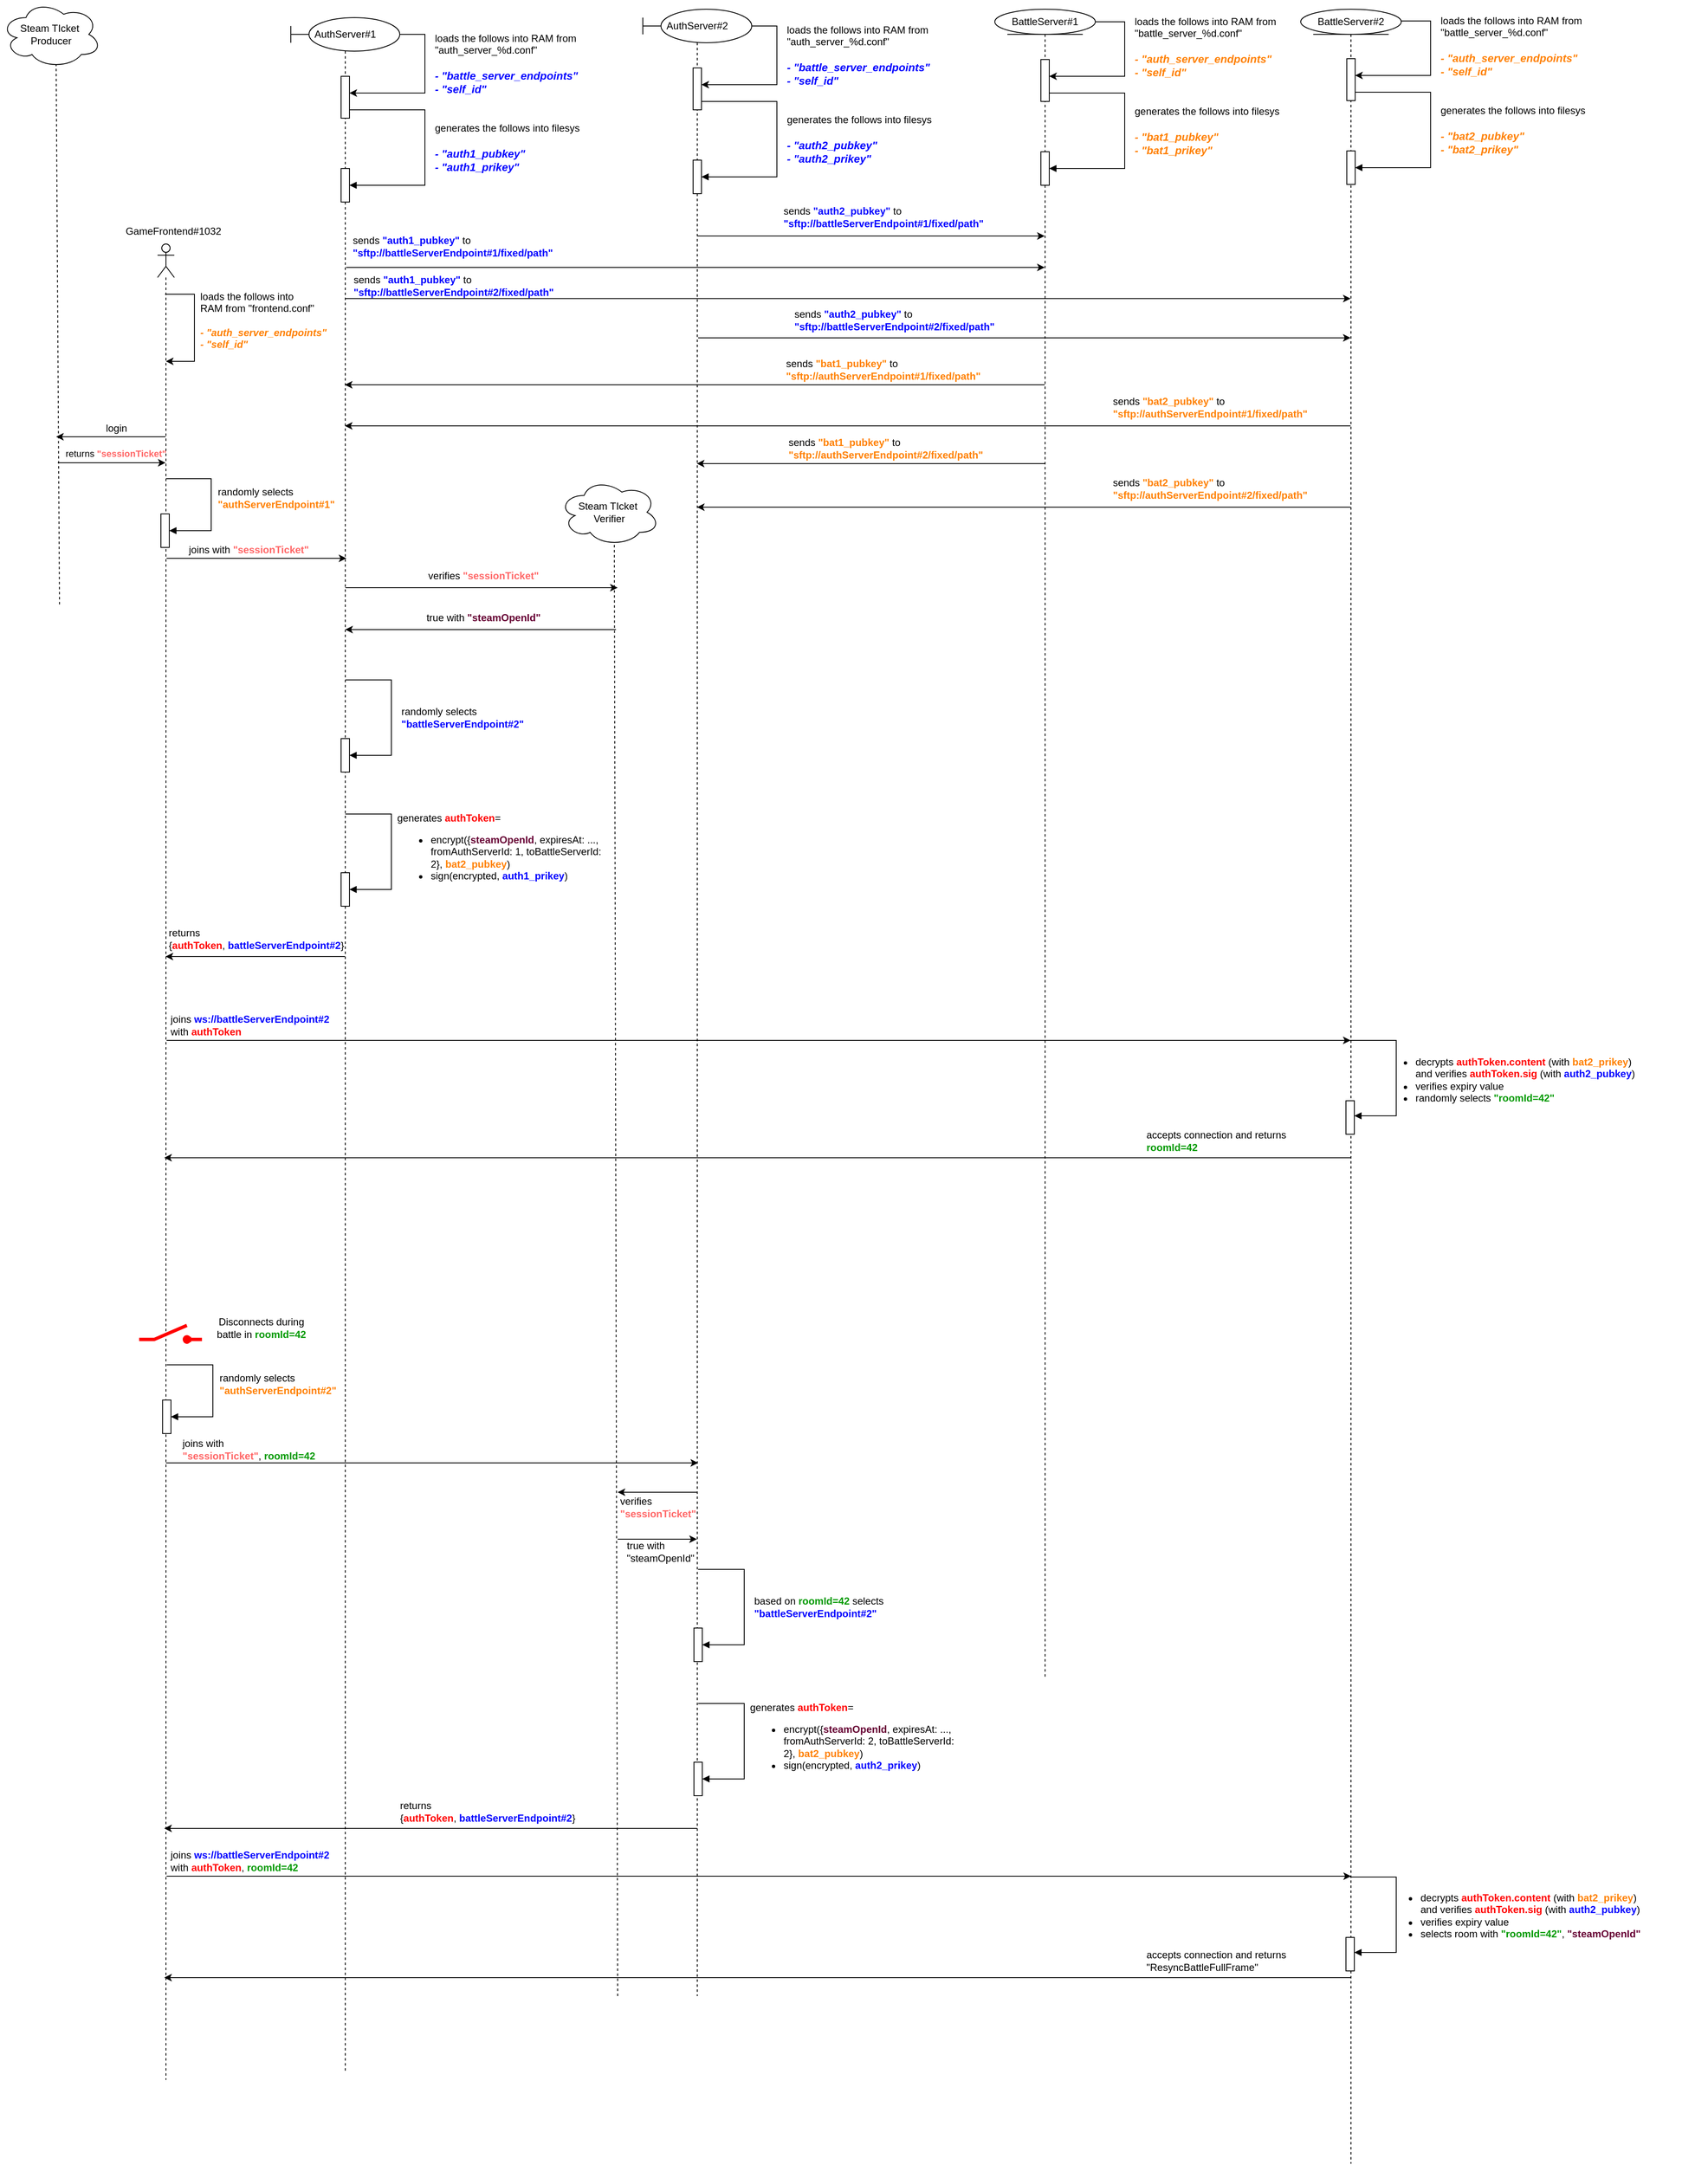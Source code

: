 <mxfile version="21.6.1" type="device">
  <diagram name="Page-1" id="5iIqgAUmKxpYmu3vzR3b">
    <mxGraphModel dx="2853" dy="1171" grid="1" gridSize="10" guides="1" tooltips="1" connect="1" arrows="1" fold="1" page="1" pageScale="1" pageWidth="827" pageHeight="1169" math="0" shadow="0">
      <root>
        <mxCell id="0" />
        <mxCell id="1" parent="0" />
        <mxCell id="poTXgNf3XXM8OrF3A4n6-10" value="" style="html=1;align=left;spacingLeft=2;endArrow=block;rounded=0;edgeStyle=orthogonalEdgeStyle;curved=0;rounded=0;" parent="1" source="poTXgNf3XXM8OrF3A4n6-13" target="poTXgNf3XXM8OrF3A4n6-9" edge="1">
          <mxGeometry relative="1" as="geometry">
            <mxPoint x="240" y="160" as="sourcePoint" />
            <Array as="points">
              <mxPoint x="300" y="160" />
              <mxPoint x="300" y="250" />
            </Array>
          </mxGeometry>
        </mxCell>
        <mxCell id="poTXgNf3XXM8OrF3A4n6-11" value="loads the follows into RAM&amp;nbsp;from &quot;auth_server_%d.conf&quot;&lt;br style=&quot;border-color: var(--border-color); font-size: 13px; background-color: rgb(255, 255, 255);&quot;&gt;&lt;span style=&quot;font-size: 13px; background-color: rgb(255, 255, 255);&quot;&gt;&lt;br&gt;&lt;font color=&quot;#0000ff&quot;&gt;&lt;b&gt;&lt;i&gt;- &quot;battle_server_endpoints&quot;&lt;/i&gt;&lt;/b&gt;&lt;/font&gt;&lt;/span&gt;&lt;font color=&quot;#0000ff&quot;&gt;&lt;b&gt;&lt;i&gt;&lt;br style=&quot;border-color: var(--border-color); font-size: 13px; background-color: rgb(255, 255, 255);&quot;&gt;&lt;span style=&quot;font-size: 13px; background-color: rgb(255, 255, 255);&quot;&gt;- &quot;self_id&quot;&lt;/span&gt;&lt;/i&gt;&lt;/b&gt;&lt;/font&gt;" style="text;html=1;strokeColor=none;fillColor=none;align=left;verticalAlign=middle;whiteSpace=wrap;rounded=0;" parent="1" vertex="1">
          <mxGeometry x="310" y="90" width="250" height="30" as="geometry" />
        </mxCell>
        <mxCell id="poTXgNf3XXM8OrF3A4n6-12" value="generates the follows into filesys&lt;br style=&quot;border-color: var(--border-color); font-size: 13px; background-color: rgb(255, 255, 255);&quot;&gt;&lt;span style=&quot;font-size: 13px; background-color: rgb(255, 255, 255);&quot;&gt;&lt;br&gt;&lt;font color=&quot;#0000ff&quot;&gt;&lt;b&gt;&lt;i&gt;- &quot;auth1_pubkey&quot;&lt;/i&gt;&lt;/b&gt;&lt;/font&gt;&lt;/span&gt;&lt;font color=&quot;#0000ff&quot;&gt;&lt;b&gt;&lt;i&gt;&lt;br style=&quot;border-color: var(--border-color); font-size: 13px; background-color: rgb(255, 255, 255);&quot;&gt;&lt;span style=&quot;font-size: 13px; background-color: rgb(255, 255, 255);&quot;&gt;- &quot;auth1_prikey&quot;&lt;/span&gt;&lt;/i&gt;&lt;/b&gt;&lt;/font&gt;" style="text;html=1;strokeColor=none;fillColor=none;align=left;verticalAlign=middle;whiteSpace=wrap;rounded=0;" parent="1" vertex="1">
          <mxGeometry x="310" y="190" width="250" height="30" as="geometry" />
        </mxCell>
        <mxCell id="poTXgNf3XXM8OrF3A4n6-14" value="BattleServer#1" style="shape=umlLifeline;perimeter=lifelinePerimeter;whiteSpace=wrap;html=1;container=1;dropTarget=0;collapsible=0;recursiveResize=0;outlineConnect=0;portConstraint=eastwest;newEdgeStyle={&quot;edgeStyle&quot;:&quot;elbowEdgeStyle&quot;,&quot;elbow&quot;:&quot;vertical&quot;,&quot;curved&quot;:0,&quot;rounded&quot;:0};participant=umlEntity;size=30;" parent="1" vertex="1">
          <mxGeometry x="980" y="40" width="120" height="1990" as="geometry" />
        </mxCell>
        <mxCell id="poTXgNf3XXM8OrF3A4n6-15" value="BattleServer#2" style="shape=umlLifeline;perimeter=lifelinePerimeter;whiteSpace=wrap;html=1;container=1;dropTarget=0;collapsible=0;recursiveResize=0;outlineConnect=0;portConstraint=eastwest;newEdgeStyle={&quot;edgeStyle&quot;:&quot;elbowEdgeStyle&quot;,&quot;elbow&quot;:&quot;vertical&quot;,&quot;curved&quot;:0,&quot;rounded&quot;:0};participant=umlEntity;size=30;" parent="1" vertex="1">
          <mxGeometry x="1345" y="40" width="120" height="2570" as="geometry" />
        </mxCell>
        <mxCell id="poTXgNf3XXM8OrF3A4n6-20" value="" style="endArrow=classic;html=1;rounded=0;" parent="1" edge="1">
          <mxGeometry width="50" height="50" relative="1" as="geometry">
            <mxPoint x="624.5" y="310.5" as="sourcePoint" />
            <mxPoint x="1039.5" y="310.5" as="targetPoint" />
          </mxGeometry>
        </mxCell>
        <mxCell id="poTXgNf3XXM8OrF3A4n6-22" value="&lt;div style=&quot;text-align: left;&quot;&gt;&lt;span style=&quot;background-color: initial;&quot;&gt;sends &lt;/span&gt;&lt;b style=&quot;background-color: initial;&quot;&gt;&lt;font color=&quot;#0000ff&quot;&gt;&quot;auth1_pubkey&quot;&lt;/font&gt;&lt;/b&gt;&lt;span style=&quot;background-color: initial;&quot;&gt; to &lt;/span&gt;&lt;font style=&quot;background-color: initial;&quot; color=&quot;#0000ff&quot;&gt;&lt;b&gt;&quot;sftp://battleServerEndpoint#1/fixed/path&quot;&lt;/b&gt;&lt;/font&gt;&lt;/div&gt;" style="text;html=1;strokeColor=none;fillColor=none;align=center;verticalAlign=middle;whiteSpace=wrap;rounded=0;" parent="1" vertex="1">
          <mxGeometry x="213" y="308" width="266" height="30" as="geometry" />
        </mxCell>
        <mxCell id="poTXgNf3XXM8OrF3A4n6-23" value="" style="endArrow=classic;html=1;rounded=0;" parent="1" edge="1">
          <mxGeometry width="50" height="50" relative="1" as="geometry">
            <mxPoint x="204.997" y="385.17" as="sourcePoint" />
            <mxPoint x="1404.5" y="385.17" as="targetPoint" />
          </mxGeometry>
        </mxCell>
        <mxCell id="poTXgNf3XXM8OrF3A4n6-24" value="&lt;div style=&quot;text-align: left;&quot;&gt;&lt;span style=&quot;background-color: initial;&quot;&gt;sends &lt;/span&gt;&lt;b style=&quot;background-color: initial;&quot;&gt;&lt;font color=&quot;#0000ff&quot;&gt;&quot;auth1_pubkey&quot;&lt;/font&gt;&lt;/b&gt;&lt;span style=&quot;background-color: initial;&quot;&gt; to &lt;/span&gt;&lt;font style=&quot;background-color: initial;&quot; color=&quot;#0000ff&quot;&gt;&lt;b&gt;&quot;sftp://battleServerEndpoint#2/fixed/path&quot;&lt;/b&gt;&lt;/font&gt;&lt;/div&gt;" style="text;html=1;strokeColor=none;fillColor=none;align=center;verticalAlign=middle;whiteSpace=wrap;rounded=0;" parent="1" vertex="1">
          <mxGeometry x="214" y="355.17" width="266" height="30" as="geometry" />
        </mxCell>
        <mxCell id="poTXgNf3XXM8OrF3A4n6-25" value="" style="endArrow=classic;html=1;rounded=0;" parent="1" target="poTXgNf3XXM8OrF3A4n6-4" edge="1">
          <mxGeometry width="50" height="50" relative="1" as="geometry">
            <mxPoint x="268" y="70" as="sourcePoint" />
            <mxPoint x="700" y="370" as="targetPoint" />
            <Array as="points">
              <mxPoint x="300" y="70" />
              <mxPoint x="300" y="140" />
            </Array>
          </mxGeometry>
        </mxCell>
        <mxCell id="poTXgNf3XXM8OrF3A4n6-26" value="" style="html=1;align=left;spacingLeft=2;endArrow=block;rounded=0;edgeStyle=orthogonalEdgeStyle;curved=0;rounded=0;" parent="1" source="poTXgNf3XXM8OrF3A4n6-29" target="poTXgNf3XXM8OrF3A4n6-31" edge="1">
          <mxGeometry relative="1" as="geometry">
            <mxPoint x="660" y="150" as="sourcePoint" />
            <Array as="points">
              <mxPoint x="720" y="150" />
              <mxPoint x="720" y="240" />
            </Array>
          </mxGeometry>
        </mxCell>
        <mxCell id="poTXgNf3XXM8OrF3A4n6-27" value="loads the follows into RAM&amp;nbsp;from &quot;auth_server_%d.conf&quot;&lt;br style=&quot;border-color: var(--border-color); font-size: 13px; background-color: rgb(255, 255, 255);&quot;&gt;&lt;span style=&quot;font-size: 13px; background-color: rgb(255, 255, 255);&quot;&gt;&lt;br&gt;&lt;font color=&quot;#0000ff&quot;&gt;&lt;b&gt;&lt;i&gt;- &quot;battle_server_endpoints&quot;&lt;/i&gt;&lt;/b&gt;&lt;/font&gt;&lt;/span&gt;&lt;font color=&quot;#0000ff&quot;&gt;&lt;b&gt;&lt;i&gt;&lt;br style=&quot;border-color: var(--border-color); font-size: 13px; background-color: rgb(255, 255, 255);&quot;&gt;&lt;span style=&quot;font-size: 13px; background-color: rgb(255, 255, 255);&quot;&gt;- &quot;self_id&quot;&lt;/span&gt;&lt;/i&gt;&lt;/b&gt;&lt;/font&gt;" style="text;html=1;strokeColor=none;fillColor=none;align=left;verticalAlign=middle;whiteSpace=wrap;rounded=0;" parent="1" vertex="1">
          <mxGeometry x="730" y="80" width="250" height="30" as="geometry" />
        </mxCell>
        <mxCell id="poTXgNf3XXM8OrF3A4n6-28" value="generates the follows into filesys&lt;br style=&quot;border-color: var(--border-color); font-size: 13px; background-color: rgb(255, 255, 255);&quot;&gt;&lt;span style=&quot;font-size: 13px; background-color: rgb(255, 255, 255);&quot;&gt;&lt;br&gt;&lt;font color=&quot;#0000ff&quot;&gt;&lt;b&gt;&lt;i&gt;- &quot;auth2_pubkey&quot;&lt;/i&gt;&lt;/b&gt;&lt;/font&gt;&lt;/span&gt;&lt;font color=&quot;#0000ff&quot;&gt;&lt;b&gt;&lt;i&gt;&lt;br style=&quot;border-color: var(--border-color); font-size: 13px; background-color: rgb(255, 255, 255);&quot;&gt;&lt;span style=&quot;font-size: 13px; background-color: rgb(255, 255, 255);&quot;&gt;- &quot;auth2_prikey&quot;&lt;/span&gt;&lt;/i&gt;&lt;/b&gt;&lt;/font&gt;" style="text;html=1;strokeColor=none;fillColor=none;align=left;verticalAlign=middle;whiteSpace=wrap;rounded=0;" parent="1" vertex="1">
          <mxGeometry x="730" y="180" width="250" height="30" as="geometry" />
        </mxCell>
        <mxCell id="poTXgNf3XXM8OrF3A4n6-29" value="AuthServer#2" style="shape=umlLifeline;perimeter=lifelinePerimeter;whiteSpace=wrap;html=1;container=1;dropTarget=0;collapsible=0;recursiveResize=0;outlineConnect=0;portConstraint=eastwest;newEdgeStyle={&quot;edgeStyle&quot;:&quot;elbowEdgeStyle&quot;,&quot;elbow&quot;:&quot;vertical&quot;,&quot;curved&quot;:0,&quot;rounded&quot;:0};participant=umlBoundary;size=40;align=center;" parent="1" vertex="1">
          <mxGeometry x="560" y="40" width="130" height="2370" as="geometry" />
        </mxCell>
        <mxCell id="poTXgNf3XXM8OrF3A4n6-30" value="" style="html=1;points=[];perimeter=orthogonalPerimeter;outlineConnect=0;targetShapes=umlLifeline;portConstraint=eastwest;newEdgeStyle={&quot;edgeStyle&quot;:&quot;elbowEdgeStyle&quot;,&quot;elbow&quot;:&quot;vertical&quot;,&quot;curved&quot;:0,&quot;rounded&quot;:0};" parent="1" vertex="1">
          <mxGeometry x="620" y="110" width="10" height="50" as="geometry" />
        </mxCell>
        <mxCell id="poTXgNf3XXM8OrF3A4n6-31" value="" style="html=1;points=[];perimeter=orthogonalPerimeter;outlineConnect=0;targetShapes=umlLifeline;portConstraint=eastwest;newEdgeStyle={&quot;edgeStyle&quot;:&quot;elbowEdgeStyle&quot;,&quot;elbow&quot;:&quot;vertical&quot;,&quot;curved&quot;:0,&quot;rounded&quot;:0};" parent="1" vertex="1">
          <mxGeometry x="620" y="220" width="10" height="40" as="geometry" />
        </mxCell>
        <mxCell id="poTXgNf3XXM8OrF3A4n6-32" value="&lt;div style=&quot;text-align: left;&quot;&gt;&lt;span style=&quot;background-color: initial;&quot;&gt;sends &lt;/span&gt;&lt;b style=&quot;background-color: initial;&quot;&gt;&lt;font color=&quot;#0000ff&quot;&gt;&quot;auth2_pubkey&quot;&lt;/font&gt;&lt;/b&gt;&lt;span style=&quot;background-color: initial;&quot;&gt; to &lt;/span&gt;&lt;font style=&quot;background-color: initial;&quot; color=&quot;#0000ff&quot;&gt;&lt;b&gt;&quot;sftp://battleServerEndpoint#1/fixed/path&quot;&lt;/b&gt;&lt;/font&gt;&lt;/div&gt;" style="text;html=1;strokeColor=none;fillColor=none;align=center;verticalAlign=middle;whiteSpace=wrap;rounded=0;" parent="1" vertex="1">
          <mxGeometry x="727" y="273" width="266" height="30" as="geometry" />
        </mxCell>
        <mxCell id="poTXgNf3XXM8OrF3A4n6-33" value="&lt;div style=&quot;text-align: left;&quot;&gt;&lt;span style=&quot;background-color: initial;&quot;&gt;sends &lt;/span&gt;&lt;b style=&quot;background-color: initial;&quot;&gt;&lt;font color=&quot;#0000ff&quot;&gt;&quot;auth2_pubkey&quot;&lt;/font&gt;&lt;/b&gt;&lt;span style=&quot;background-color: initial;&quot;&gt; to &lt;/span&gt;&lt;font style=&quot;background-color: initial;&quot; color=&quot;#0000ff&quot;&gt;&lt;b&gt;&quot;sftp://battleServerEndpoint#2/fixed/path&quot;&lt;/b&gt;&lt;/font&gt;&lt;/div&gt;" style="text;html=1;strokeColor=none;fillColor=none;align=center;verticalAlign=middle;whiteSpace=wrap;rounded=0;" parent="1" vertex="1">
          <mxGeometry x="740" y="396" width="266" height="30" as="geometry" />
        </mxCell>
        <mxCell id="poTXgNf3XXM8OrF3A4n6-35" value="" style="endArrow=classic;html=1;rounded=0;" parent="1" edge="1">
          <mxGeometry width="50" height="50" relative="1" as="geometry">
            <mxPoint x="626" y="432" as="sourcePoint" />
            <mxPoint x="1404.5" y="432" as="targetPoint" />
          </mxGeometry>
        </mxCell>
        <mxCell id="poTXgNf3XXM8OrF3A4n6-36" value="" style="endArrow=classic;html=1;rounded=0;" parent="1" edge="1">
          <mxGeometry width="50" height="50" relative="1" as="geometry">
            <mxPoint x="205.997" y="348.0" as="sourcePoint" />
            <mxPoint x="1039.5" y="348" as="targetPoint" />
          </mxGeometry>
        </mxCell>
        <mxCell id="poTXgNf3XXM8OrF3A4n6-38" value="" style="endArrow=classic;html=1;rounded=0;exitX=1;exitY=0.041;exitDx=0;exitDy=0;exitPerimeter=0;" parent="1" edge="1">
          <mxGeometry width="50" height="50" relative="1" as="geometry">
            <mxPoint x="690" y="60" as="sourcePoint" />
            <mxPoint x="630" y="130" as="targetPoint" />
            <Array as="points">
              <mxPoint x="720" y="60" />
              <mxPoint x="720" y="130" />
            </Array>
          </mxGeometry>
        </mxCell>
        <mxCell id="poTXgNf3XXM8OrF3A4n6-39" value="Steam TIcket&amp;nbsp;&lt;br&gt;Producer" style="ellipse;shape=cloud;whiteSpace=wrap;html=1;" parent="1" vertex="1">
          <mxGeometry x="-206" y="30" width="120" height="80" as="geometry" />
        </mxCell>
        <mxCell id="poTXgNf3XXM8OrF3A4n6-41" value="" style="endArrow=none;html=1;strokeWidth=1;rounded=0;entryX=0.55;entryY=0.95;entryDx=0;entryDy=0;entryPerimeter=0;dashed=1;" parent="1" target="poTXgNf3XXM8OrF3A4n6-39" edge="1">
          <mxGeometry width="50" height="50" relative="1" as="geometry">
            <mxPoint x="-136" y="750" as="sourcePoint" />
            <mxPoint x="504" y="340" as="targetPoint" />
          </mxGeometry>
        </mxCell>
        <mxCell id="poTXgNf3XXM8OrF3A4n6-43" value="" style="shape=umlLifeline;perimeter=lifelinePerimeter;whiteSpace=wrap;html=1;container=1;dropTarget=0;collapsible=0;recursiveResize=0;outlineConnect=0;portConstraint=eastwest;newEdgeStyle={&quot;edgeStyle&quot;:&quot;elbowEdgeStyle&quot;,&quot;elbow&quot;:&quot;vertical&quot;,&quot;curved&quot;:0,&quot;rounded&quot;:0};participant=umlActor;" parent="1" vertex="1">
          <mxGeometry x="-19" y="320" width="20" height="2190" as="geometry" />
        </mxCell>
        <mxCell id="poTXgNf3XXM8OrF3A4n6-44" value="" style="endArrow=classic;html=1;rounded=0;" parent="1" source="poTXgNf3XXM8OrF3A4n6-43" edge="1">
          <mxGeometry width="50" height="50" relative="1" as="geometry">
            <mxPoint x="530" y="610" as="sourcePoint" />
            <mxPoint x="-140" y="550" as="targetPoint" />
          </mxGeometry>
        </mxCell>
        <mxCell id="poTXgNf3XXM8OrF3A4n6-45" value="&lt;div style=&quot;text-align: left;&quot;&gt;login&lt;/div&gt;" style="text;html=1;strokeColor=none;fillColor=none;align=center;verticalAlign=middle;whiteSpace=wrap;rounded=0;" parent="1" vertex="1">
          <mxGeometry x="-106" y="530" width="76" height="20" as="geometry" />
        </mxCell>
        <mxCell id="poTXgNf3XXM8OrF3A4n6-46" value="GameFrontend#1032" style="text;html=1;strokeColor=none;fillColor=none;align=center;verticalAlign=middle;whiteSpace=wrap;rounded=0;" parent="1" vertex="1">
          <mxGeometry x="-30" y="290" width="60" height="30" as="geometry" />
        </mxCell>
        <mxCell id="poTXgNf3XXM8OrF3A4n6-47" value="" style="endArrow=classic;html=1;rounded=0;" parent="1" edge="1">
          <mxGeometry width="50" height="50" relative="1" as="geometry">
            <mxPoint x="-138" y="581" as="sourcePoint" />
            <mxPoint x="-9.5" y="581" as="targetPoint" />
          </mxGeometry>
        </mxCell>
        <mxCell id="poTXgNf3XXM8OrF3A4n6-48" value="&lt;div style=&quot;text-align: left; font-size: 11px;&quot;&gt;returns &lt;b style=&quot;font-size: 11px;&quot;&gt;&lt;font color=&quot;#ff6666&quot; style=&quot;font-size: 11px;&quot;&gt;&quot;sessionTicket&quot;&lt;/font&gt;&lt;/b&gt;&lt;/div&gt;" style="text;html=1;strokeColor=none;fillColor=none;align=center;verticalAlign=middle;whiteSpace=wrap;rounded=0;fontSize=11;" parent="1" vertex="1">
          <mxGeometry x="-137" y="562" width="137" height="16" as="geometry" />
        </mxCell>
        <mxCell id="poTXgNf3XXM8OrF3A4n6-13" value="AuthServer#1" style="shape=umlLifeline;perimeter=lifelinePerimeter;whiteSpace=wrap;html=1;container=1;dropTarget=0;collapsible=0;recursiveResize=0;outlineConnect=0;portConstraint=eastwest;newEdgeStyle={&quot;edgeStyle&quot;:&quot;elbowEdgeStyle&quot;,&quot;elbow&quot;:&quot;vertical&quot;,&quot;curved&quot;:0,&quot;rounded&quot;:0};participant=umlBoundary;size=40;align=center;" parent="1" vertex="1">
          <mxGeometry x="140" y="50" width="130" height="2450" as="geometry" />
        </mxCell>
        <mxCell id="poTXgNf3XXM8OrF3A4n6-57" value="" style="html=1;align=left;spacingLeft=2;endArrow=block;rounded=0;edgeStyle=orthogonalEdgeStyle;curved=0;rounded=0;" parent="poTXgNf3XXM8OrF3A4n6-13" target="poTXgNf3XXM8OrF3A4n6-58" edge="1">
          <mxGeometry relative="1" as="geometry">
            <mxPoint x="65" y="790" as="sourcePoint" />
            <Array as="points">
              <mxPoint x="120" y="790" />
              <mxPoint x="120" y="880" />
            </Array>
          </mxGeometry>
        </mxCell>
        <mxCell id="poTXgNf3XXM8OrF3A4n6-58" value="" style="html=1;points=[];perimeter=orthogonalPerimeter;outlineConnect=0;targetShapes=umlLifeline;portConstraint=eastwest;newEdgeStyle={&quot;edgeStyle&quot;:&quot;elbowEdgeStyle&quot;,&quot;elbow&quot;:&quot;vertical&quot;,&quot;curved&quot;:0,&quot;rounded&quot;:0};" parent="poTXgNf3XXM8OrF3A4n6-13" vertex="1">
          <mxGeometry x="60" y="860" width="10" height="40" as="geometry" />
        </mxCell>
        <mxCell id="poTXgNf3XXM8OrF3A4n6-99" value="" style="html=1;points=[];perimeter=orthogonalPerimeter;outlineConnect=0;targetShapes=umlLifeline;portConstraint=eastwest;newEdgeStyle={&quot;edgeStyle&quot;:&quot;elbowEdgeStyle&quot;,&quot;elbow&quot;:&quot;vertical&quot;,&quot;curved&quot;:0,&quot;rounded&quot;:0};" parent="poTXgNf3XXM8OrF3A4n6-13" vertex="1">
          <mxGeometry x="-155" y="592" width="10" height="40" as="geometry" />
        </mxCell>
        <mxCell id="poTXgNf3XXM8OrF3A4n6-100" value="randomly selects &lt;br&gt;&lt;b&gt;&lt;font color=&quot;#ff8000&quot;&gt;&quot;authServerEndpoint#1&quot;&lt;/font&gt;&lt;/b&gt;" style="text;html=1;strokeColor=none;fillColor=none;align=left;verticalAlign=middle;whiteSpace=wrap;rounded=0;" parent="poTXgNf3XXM8OrF3A4n6-13" vertex="1">
          <mxGeometry x="-89" y="558" width="160" height="30" as="geometry" />
        </mxCell>
        <mxCell id="poTXgNf3XXM8OrF3A4n6-49" value="Steam TIcket&amp;nbsp;&lt;br&gt;Verifier" style="ellipse;shape=cloud;whiteSpace=wrap;html=1;" parent="1" vertex="1">
          <mxGeometry x="460" y="600" width="120" height="80" as="geometry" />
        </mxCell>
        <mxCell id="poTXgNf3XXM8OrF3A4n6-50" value="" style="endArrow=none;html=1;strokeWidth=1;rounded=0;entryX=0.55;entryY=0.95;entryDx=0;entryDy=0;entryPerimeter=0;dashed=1;" parent="1" target="poTXgNf3XXM8OrF3A4n6-49" edge="1">
          <mxGeometry width="50" height="50" relative="1" as="geometry">
            <mxPoint x="530" y="2410" as="sourcePoint" />
            <mxPoint x="1170" y="770" as="targetPoint" />
          </mxGeometry>
        </mxCell>
        <mxCell id="poTXgNf3XXM8OrF3A4n6-51" value="" style="endArrow=classic;html=1;rounded=0;exitX=0.45;exitY=0.349;exitDx=0;exitDy=0;exitPerimeter=0;" parent="1" edge="1">
          <mxGeometry width="50" height="50" relative="1" as="geometry">
            <mxPoint x="-8.25" y="695.0" as="sourcePoint" />
            <mxPoint x="206.25" y="695.0" as="targetPoint" />
          </mxGeometry>
        </mxCell>
        <mxCell id="poTXgNf3XXM8OrF3A4n6-52" value="&lt;div style=&quot;text-align: left;&quot;&gt;joins with &lt;b&gt;&lt;font color=&quot;#ff6666&quot;&gt;&quot;sessionTicket&quot;&lt;/font&gt;&lt;/b&gt;&lt;/div&gt;" style="text;html=1;strokeColor=none;fillColor=none;align=center;verticalAlign=middle;whiteSpace=wrap;rounded=0;" parent="1" vertex="1">
          <mxGeometry x="10" y="675" width="160" height="20" as="geometry" />
        </mxCell>
        <mxCell id="poTXgNf3XXM8OrF3A4n6-53" value="" style="endArrow=classic;html=1;rounded=0;" parent="1" source="poTXgNf3XXM8OrF3A4n6-13" edge="1">
          <mxGeometry width="50" height="50" relative="1" as="geometry">
            <mxPoint x="240.005" y="730" as="sourcePoint" />
            <mxPoint x="530" y="730" as="targetPoint" />
          </mxGeometry>
        </mxCell>
        <mxCell id="poTXgNf3XXM8OrF3A4n6-54" value="&lt;div style=&quot;text-align: left;&quot;&gt;verifies &lt;font color=&quot;#ff6666&quot;&gt;&lt;b&gt;&quot;sessionTicket&quot;&lt;/b&gt;&lt;/font&gt;&lt;/div&gt;" style="text;html=1;strokeColor=none;fillColor=none;align=center;verticalAlign=middle;whiteSpace=wrap;rounded=0;" parent="1" vertex="1">
          <mxGeometry x="290" y="706" width="160" height="20" as="geometry" />
        </mxCell>
        <mxCell id="poTXgNf3XXM8OrF3A4n6-55" value="" style="endArrow=classic;html=1;rounded=0;" parent="1" target="poTXgNf3XXM8OrF3A4n6-13" edge="1">
          <mxGeometry width="50" height="50" relative="1" as="geometry">
            <mxPoint x="528" y="780" as="sourcePoint" />
            <mxPoint x="260" y="780" as="targetPoint" />
          </mxGeometry>
        </mxCell>
        <mxCell id="poTXgNf3XXM8OrF3A4n6-56" value="&lt;div style=&quot;text-align: left;&quot;&gt;true with &lt;b style=&quot;&quot;&gt;&lt;font color=&quot;#660033&quot;&gt;&quot;steamOpenId&quot;&lt;/font&gt;&lt;/b&gt;&lt;/div&gt;" style="text;html=1;strokeColor=none;fillColor=none;align=center;verticalAlign=middle;whiteSpace=wrap;rounded=0;" parent="1" vertex="1">
          <mxGeometry x="290" y="756" width="160" height="20" as="geometry" />
        </mxCell>
        <mxCell id="poTXgNf3XXM8OrF3A4n6-4" value="" style="html=1;points=[];perimeter=orthogonalPerimeter;outlineConnect=0;targetShapes=umlLifeline;portConstraint=eastwest;newEdgeStyle={&quot;edgeStyle&quot;:&quot;elbowEdgeStyle&quot;,&quot;elbow&quot;:&quot;vertical&quot;,&quot;curved&quot;:0,&quot;rounded&quot;:0};" parent="1" vertex="1">
          <mxGeometry x="200" y="120" width="10" height="50" as="geometry" />
        </mxCell>
        <mxCell id="poTXgNf3XXM8OrF3A4n6-9" value="" style="html=1;points=[];perimeter=orthogonalPerimeter;outlineConnect=0;targetShapes=umlLifeline;portConstraint=eastwest;newEdgeStyle={&quot;edgeStyle&quot;:&quot;elbowEdgeStyle&quot;,&quot;elbow&quot;:&quot;vertical&quot;,&quot;curved&quot;:0,&quot;rounded&quot;:0};" parent="1" vertex="1">
          <mxGeometry x="200" y="230" width="10" height="40" as="geometry" />
        </mxCell>
        <mxCell id="poTXgNf3XXM8OrF3A4n6-59" value="randomly selects &lt;br&gt;&lt;b&gt;&lt;font color=&quot;#0000ff&quot;&gt;&quot;battleServerEndpoint#2&quot;&lt;/font&gt;&lt;/b&gt;" style="text;html=1;strokeColor=none;fillColor=none;align=left;verticalAlign=middle;whiteSpace=wrap;rounded=0;" parent="1" vertex="1">
          <mxGeometry x="270" y="870" width="160" height="30" as="geometry" />
        </mxCell>
        <mxCell id="poTXgNf3XXM8OrF3A4n6-60" value="" style="html=1;align=left;spacingLeft=2;endArrow=block;rounded=0;edgeStyle=orthogonalEdgeStyle;curved=0;rounded=0;" parent="1" target="poTXgNf3XXM8OrF3A4n6-61" edge="1">
          <mxGeometry relative="1" as="geometry">
            <mxPoint x="205" y="1000" as="sourcePoint" />
            <Array as="points">
              <mxPoint x="260" y="1000" />
              <mxPoint x="260" y="1090" />
            </Array>
          </mxGeometry>
        </mxCell>
        <mxCell id="poTXgNf3XXM8OrF3A4n6-61" value="" style="html=1;points=[];perimeter=orthogonalPerimeter;outlineConnect=0;targetShapes=umlLifeline;portConstraint=eastwest;newEdgeStyle={&quot;edgeStyle&quot;:&quot;elbowEdgeStyle&quot;,&quot;elbow&quot;:&quot;vertical&quot;,&quot;curved&quot;:0,&quot;rounded&quot;:0};" parent="1" vertex="1">
          <mxGeometry x="200" y="1070" width="10" height="40" as="geometry" />
        </mxCell>
        <mxCell id="poTXgNf3XXM8OrF3A4n6-62" value="" style="html=1;align=left;spacingLeft=2;endArrow=block;rounded=0;edgeStyle=orthogonalEdgeStyle;curved=0;rounded=0;" parent="1" target="poTXgNf3XXM8OrF3A4n6-66" edge="1">
          <mxGeometry relative="1" as="geometry">
            <mxPoint x="1040" y="140" as="sourcePoint" />
            <Array as="points">
              <mxPoint x="1135" y="140" />
              <mxPoint x="1135" y="230" />
            </Array>
          </mxGeometry>
        </mxCell>
        <mxCell id="poTXgNf3XXM8OrF3A4n6-63" value="loads the follows into RAM&amp;nbsp;from &quot;battle_server_%d.conf&quot;&lt;br style=&quot;border-color: var(--border-color); font-size: 13px; background-color: rgb(255, 255, 255);&quot;&gt;&lt;span style=&quot;font-size: 13px; background-color: rgb(255, 255, 255);&quot;&gt;&lt;br&gt;&lt;b style=&quot;&quot;&gt;&lt;i style=&quot;&quot;&gt;&lt;font color=&quot;#ff8000&quot;&gt;- &quot;auth_server_endpoints&quot;&lt;/font&gt;&lt;/i&gt;&lt;/b&gt;&lt;/span&gt;&lt;b style=&quot;&quot;&gt;&lt;i style=&quot;&quot;&gt;&lt;font color=&quot;#ff8000&quot;&gt;&lt;br style=&quot;border-color: var(--border-color); font-size: 13px; background-color: rgb(255, 255, 255);&quot;&gt;&lt;span style=&quot;font-size: 13px; background-color: rgb(255, 255, 255);&quot;&gt;- &quot;self_id&quot;&lt;/span&gt;&lt;/font&gt;&lt;/i&gt;&lt;/b&gt;" style="text;html=1;strokeColor=none;fillColor=none;align=left;verticalAlign=middle;whiteSpace=wrap;rounded=0;" parent="1" vertex="1">
          <mxGeometry x="1145" y="70" width="250" height="30" as="geometry" />
        </mxCell>
        <mxCell id="poTXgNf3XXM8OrF3A4n6-64" value="generates the follows into filesys&lt;br style=&quot;border-color: var(--border-color); font-size: 13px; background-color: rgb(255, 255, 255);&quot;&gt;&lt;span style=&quot;font-size: 13px; background-color: rgb(255, 255, 255);&quot;&gt;&lt;br&gt;&lt;b style=&quot;&quot;&gt;&lt;i style=&quot;&quot;&gt;&lt;font color=&quot;#ff8000&quot;&gt;- &quot;bat1_pubkey&quot;&lt;/font&gt;&lt;/i&gt;&lt;/b&gt;&lt;/span&gt;&lt;b style=&quot;&quot;&gt;&lt;i style=&quot;&quot;&gt;&lt;font color=&quot;#ff8000&quot;&gt;&lt;br style=&quot;border-color: var(--border-color); font-size: 13px; background-color: rgb(255, 255, 255);&quot;&gt;&lt;span style=&quot;font-size: 13px; background-color: rgb(255, 255, 255);&quot;&gt;- &quot;bat1_prikey&quot;&lt;/span&gt;&lt;/font&gt;&lt;/i&gt;&lt;/b&gt;" style="text;html=1;strokeColor=none;fillColor=none;align=left;verticalAlign=middle;whiteSpace=wrap;rounded=0;" parent="1" vertex="1">
          <mxGeometry x="1145" y="170" width="250" height="30" as="geometry" />
        </mxCell>
        <mxCell id="poTXgNf3XXM8OrF3A4n6-65" value="" style="html=1;points=[];perimeter=orthogonalPerimeter;outlineConnect=0;targetShapes=umlLifeline;portConstraint=eastwest;newEdgeStyle={&quot;edgeStyle&quot;:&quot;elbowEdgeStyle&quot;,&quot;elbow&quot;:&quot;vertical&quot;,&quot;curved&quot;:0,&quot;rounded&quot;:0};" parent="1" vertex="1">
          <mxGeometry x="1035" y="100" width="10" height="50" as="geometry" />
        </mxCell>
        <mxCell id="poTXgNf3XXM8OrF3A4n6-66" value="" style="html=1;points=[];perimeter=orthogonalPerimeter;outlineConnect=0;targetShapes=umlLifeline;portConstraint=eastwest;newEdgeStyle={&quot;edgeStyle&quot;:&quot;elbowEdgeStyle&quot;,&quot;elbow&quot;:&quot;vertical&quot;,&quot;curved&quot;:0,&quot;rounded&quot;:0};" parent="1" vertex="1">
          <mxGeometry x="1035" y="210" width="10" height="40" as="geometry" />
        </mxCell>
        <mxCell id="poTXgNf3XXM8OrF3A4n6-67" value="" style="endArrow=classic;html=1;rounded=0;" parent="1" edge="1">
          <mxGeometry width="50" height="50" relative="1" as="geometry">
            <mxPoint x="1100" y="55" as="sourcePoint" />
            <mxPoint x="1045" y="120" as="targetPoint" />
            <Array as="points">
              <mxPoint x="1135" y="55" />
              <mxPoint x="1135" y="120" />
            </Array>
          </mxGeometry>
        </mxCell>
        <mxCell id="poTXgNf3XXM8OrF3A4n6-68" value="" style="endArrow=classic;html=1;rounded=0;" parent="1" edge="1">
          <mxGeometry width="50" height="50" relative="1" as="geometry">
            <mxPoint x="1039.5" y="488" as="sourcePoint" />
            <mxPoint x="204.5" y="488" as="targetPoint" />
          </mxGeometry>
        </mxCell>
        <mxCell id="poTXgNf3XXM8OrF3A4n6-69" value="&lt;div style=&quot;text-align: left;&quot;&gt;&lt;span style=&quot;background-color: initial;&quot;&gt;sends &lt;/span&gt;&lt;b style=&quot;background-color: initial;&quot;&gt;&lt;font color=&quot;#ff8000&quot;&gt;&quot;bat1_pubkey&quot;&lt;/font&gt;&lt;/b&gt;&lt;span style=&quot;background-color: initial;&quot;&gt; to &lt;/span&gt;&lt;font color=&quot;#ff8000&quot; style=&quot;background-color: initial;&quot;&gt;&lt;b style=&quot;&quot;&gt;&quot;sftp://authServerEndpoint#1/fixed/path&quot;&lt;/b&gt;&lt;/font&gt;&lt;/div&gt;" style="text;html=1;strokeColor=none;fillColor=none;align=center;verticalAlign=middle;whiteSpace=wrap;rounded=0;" parent="1" vertex="1">
          <mxGeometry x="730" y="455" width="266" height="30" as="geometry" />
        </mxCell>
        <mxCell id="poTXgNf3XXM8OrF3A4n6-70" value="" style="endArrow=classic;html=1;rounded=0;" parent="1" edge="1">
          <mxGeometry width="50" height="50" relative="1" as="geometry">
            <mxPoint x="1039.5" y="582" as="sourcePoint" />
            <mxPoint x="624.5" y="582" as="targetPoint" />
          </mxGeometry>
        </mxCell>
        <mxCell id="poTXgNf3XXM8OrF3A4n6-71" value="&lt;div style=&quot;text-align: left;&quot;&gt;&lt;span style=&quot;background-color: initial;&quot;&gt;sends &lt;/span&gt;&lt;b style=&quot;background-color: initial;&quot;&gt;&lt;font color=&quot;#ff8000&quot;&gt;&quot;bat1_pubkey&quot;&lt;/font&gt;&lt;/b&gt;&lt;span style=&quot;background-color: initial;&quot;&gt; to &lt;/span&gt;&lt;font color=&quot;#ff8000&quot; style=&quot;background-color: initial;&quot;&gt;&lt;b style=&quot;&quot;&gt;&quot;sftp://authServerEndpoint#2/fixed/path&quot;&lt;/b&gt;&lt;/font&gt;&lt;/div&gt;" style="text;html=1;strokeColor=none;fillColor=none;align=center;verticalAlign=middle;whiteSpace=wrap;rounded=0;" parent="1" vertex="1">
          <mxGeometry x="733" y="549" width="266" height="30" as="geometry" />
        </mxCell>
        <mxCell id="poTXgNf3XXM8OrF3A4n6-72" value="" style="endArrow=classic;html=1;rounded=0;" parent="1" edge="1">
          <mxGeometry width="50" height="50" relative="1" as="geometry">
            <mxPoint x="1404.5" y="537" as="sourcePoint" />
            <mxPoint x="204.5" y="537" as="targetPoint" />
          </mxGeometry>
        </mxCell>
        <mxCell id="poTXgNf3XXM8OrF3A4n6-73" value="&lt;div style=&quot;text-align: left;&quot;&gt;&lt;span style=&quot;background-color: initial;&quot;&gt;sends &lt;/span&gt;&lt;b style=&quot;background-color: initial;&quot;&gt;&lt;font color=&quot;#ff8000&quot;&gt;&quot;bat2_pubkey&quot;&lt;/font&gt;&lt;/b&gt;&lt;span style=&quot;background-color: initial;&quot;&gt; to &lt;/span&gt;&lt;font color=&quot;#ff8000&quot; style=&quot;background-color: initial;&quot;&gt;&lt;b style=&quot;&quot;&gt;&quot;sftp://authServerEndpoint#1/fixed/path&quot;&lt;/b&gt;&lt;/font&gt;&lt;/div&gt;" style="text;html=1;strokeColor=none;fillColor=none;align=center;verticalAlign=middle;whiteSpace=wrap;rounded=0;" parent="1" vertex="1">
          <mxGeometry x="1120" y="500" width="266" height="30" as="geometry" />
        </mxCell>
        <mxCell id="poTXgNf3XXM8OrF3A4n6-74" value="" style="endArrow=classic;html=1;rounded=0;" parent="1" edge="1">
          <mxGeometry width="50" height="50" relative="1" as="geometry">
            <mxPoint x="1404.5" y="634.0" as="sourcePoint" />
            <mxPoint x="624.667" y="634.0" as="targetPoint" />
          </mxGeometry>
        </mxCell>
        <mxCell id="poTXgNf3XXM8OrF3A4n6-75" value="&lt;div style=&quot;text-align: left;&quot;&gt;&lt;span style=&quot;background-color: initial;&quot;&gt;sends &lt;/span&gt;&lt;b style=&quot;background-color: initial;&quot;&gt;&lt;font color=&quot;#ff8000&quot;&gt;&quot;bat2_pubkey&quot;&lt;/font&gt;&lt;/b&gt;&lt;span style=&quot;background-color: initial;&quot;&gt; to &lt;/span&gt;&lt;font color=&quot;#ff8000&quot; style=&quot;background-color: initial;&quot;&gt;&lt;b style=&quot;&quot;&gt;&quot;sftp://authServerEndpoint#2/fixed/path&quot;&lt;/b&gt;&lt;/font&gt;&lt;/div&gt;" style="text;html=1;strokeColor=none;fillColor=none;align=center;verticalAlign=middle;whiteSpace=wrap;rounded=0;" parent="1" vertex="1">
          <mxGeometry x="1120" y="597" width="266" height="30" as="geometry" />
        </mxCell>
        <mxCell id="poTXgNf3XXM8OrF3A4n6-76" value="" style="html=1;align=left;spacingLeft=2;endArrow=block;rounded=0;edgeStyle=orthogonalEdgeStyle;curved=0;rounded=0;" parent="1" target="poTXgNf3XXM8OrF3A4n6-80" edge="1">
          <mxGeometry relative="1" as="geometry">
            <mxPoint x="1405" y="139" as="sourcePoint" />
            <Array as="points">
              <mxPoint x="1500" y="139" />
              <mxPoint x="1500" y="229" />
            </Array>
          </mxGeometry>
        </mxCell>
        <mxCell id="poTXgNf3XXM8OrF3A4n6-77" value="loads the follows into RAM&amp;nbsp;from &quot;battle_server_%d.conf&quot;&lt;br style=&quot;border-color: var(--border-color); font-size: 13px; background-color: rgb(255, 255, 255);&quot;&gt;&lt;span style=&quot;font-size: 13px; background-color: rgb(255, 255, 255);&quot;&gt;&lt;br&gt;&lt;b style=&quot;&quot;&gt;&lt;i style=&quot;&quot;&gt;&lt;font color=&quot;#ff8000&quot;&gt;- &quot;auth_server_endpoints&quot;&lt;/font&gt;&lt;/i&gt;&lt;/b&gt;&lt;/span&gt;&lt;b style=&quot;&quot;&gt;&lt;i style=&quot;&quot;&gt;&lt;font color=&quot;#ff8000&quot;&gt;&lt;br style=&quot;border-color: var(--border-color); font-size: 13px; background-color: rgb(255, 255, 255);&quot;&gt;&lt;span style=&quot;font-size: 13px; background-color: rgb(255, 255, 255);&quot;&gt;- &quot;self_id&quot;&lt;/span&gt;&lt;/font&gt;&lt;/i&gt;&lt;/b&gt;" style="text;html=1;strokeColor=none;fillColor=none;align=left;verticalAlign=middle;whiteSpace=wrap;rounded=0;" parent="1" vertex="1">
          <mxGeometry x="1510" y="69" width="250" height="30" as="geometry" />
        </mxCell>
        <mxCell id="poTXgNf3XXM8OrF3A4n6-78" value="generates the follows into filesys&lt;br style=&quot;border-color: var(--border-color); font-size: 13px; background-color: rgb(255, 255, 255);&quot;&gt;&lt;span style=&quot;font-size: 13px; background-color: rgb(255, 255, 255);&quot;&gt;&lt;br&gt;&lt;b style=&quot;&quot;&gt;&lt;i style=&quot;&quot;&gt;&lt;font color=&quot;#ff8000&quot;&gt;- &quot;bat2_pubkey&quot;&lt;/font&gt;&lt;/i&gt;&lt;/b&gt;&lt;/span&gt;&lt;b style=&quot;&quot;&gt;&lt;i style=&quot;&quot;&gt;&lt;font color=&quot;#ff8000&quot;&gt;&lt;br style=&quot;border-color: var(--border-color); font-size: 13px; background-color: rgb(255, 255, 255);&quot;&gt;&lt;span style=&quot;font-size: 13px; background-color: rgb(255, 255, 255);&quot;&gt;- &quot;bat2_prikey&quot;&lt;/span&gt;&lt;/font&gt;&lt;/i&gt;&lt;/b&gt;" style="text;html=1;strokeColor=none;fillColor=none;align=left;verticalAlign=middle;whiteSpace=wrap;rounded=0;" parent="1" vertex="1">
          <mxGeometry x="1510" y="169" width="250" height="30" as="geometry" />
        </mxCell>
        <mxCell id="poTXgNf3XXM8OrF3A4n6-79" value="" style="html=1;points=[];perimeter=orthogonalPerimeter;outlineConnect=0;targetShapes=umlLifeline;portConstraint=eastwest;newEdgeStyle={&quot;edgeStyle&quot;:&quot;elbowEdgeStyle&quot;,&quot;elbow&quot;:&quot;vertical&quot;,&quot;curved&quot;:0,&quot;rounded&quot;:0};" parent="1" vertex="1">
          <mxGeometry x="1400" y="99" width="10" height="50" as="geometry" />
        </mxCell>
        <mxCell id="poTXgNf3XXM8OrF3A4n6-80" value="" style="html=1;points=[];perimeter=orthogonalPerimeter;outlineConnect=0;targetShapes=umlLifeline;portConstraint=eastwest;newEdgeStyle={&quot;edgeStyle&quot;:&quot;elbowEdgeStyle&quot;,&quot;elbow&quot;:&quot;vertical&quot;,&quot;curved&quot;:0,&quot;rounded&quot;:0};" parent="1" vertex="1">
          <mxGeometry x="1400" y="209" width="10" height="40" as="geometry" />
        </mxCell>
        <mxCell id="poTXgNf3XXM8OrF3A4n6-81" value="" style="endArrow=classic;html=1;rounded=0;" parent="1" edge="1">
          <mxGeometry width="50" height="50" relative="1" as="geometry">
            <mxPoint x="1465" y="54" as="sourcePoint" />
            <mxPoint x="1410" y="119" as="targetPoint" />
            <Array as="points">
              <mxPoint x="1500" y="54" />
              <mxPoint x="1500" y="119" />
            </Array>
          </mxGeometry>
        </mxCell>
        <mxCell id="poTXgNf3XXM8OrF3A4n6-82" value="generates &lt;font color=&quot;#ff0000&quot;&gt;&lt;b&gt;authToken&lt;/b&gt;&lt;/font&gt;=&lt;br&gt;&lt;ul&gt;&lt;li&gt;&lt;span style=&quot;background-color: initial;&quot;&gt;encrypt({&lt;/span&gt;&lt;font color=&quot;#660033&quot;&gt;&lt;b&gt;steamOpenId&lt;/b&gt;&lt;/font&gt;, expiresAt: ..., fromAuthServerId: 1, toBattleServerId: 2},&amp;nbsp;&lt;font color=&quot;#ff8000&quot;&gt;&lt;b&gt;bat2_pubkey&lt;/b&gt;&lt;/font&gt;)&lt;/li&gt;&lt;li&gt;&lt;span style=&quot;background-color: initial;&quot;&gt;sign(encrypted, &lt;/span&gt;&lt;b style=&quot;background-color: initial;&quot;&gt;&lt;font color=&quot;#0000ff&quot;&gt;auth1_prikey&lt;/font&gt;&lt;/b&gt;&lt;span style=&quot;background-color: initial;&quot;&gt;)&lt;/span&gt;&lt;/li&gt;&lt;/ul&gt;" style="text;html=1;strokeColor=none;fillColor=none;align=left;verticalAlign=middle;whiteSpace=wrap;rounded=0;" parent="1" vertex="1">
          <mxGeometry x="264.5" y="1030" width="261" height="30" as="geometry" />
        </mxCell>
        <mxCell id="poTXgNf3XXM8OrF3A4n6-83" value="" style="endArrow=classic;html=1;rounded=0;" parent="1" edge="1">
          <mxGeometry width="50" height="50" relative="1" as="geometry">
            <mxPoint x="204.5" y="1170.0" as="sourcePoint" />
            <mxPoint x="-9.37" y="1170.0" as="targetPoint" />
          </mxGeometry>
        </mxCell>
        <mxCell id="poTXgNf3XXM8OrF3A4n6-84" value="&lt;div style=&quot;text-align: left; font-size: 12px;&quot;&gt;returns&amp;nbsp;&lt;/div&gt;&lt;div style=&quot;text-align: left; font-size: 12px;&quot;&gt;{&lt;span style=&quot;background-color: initial; font-size: 12px;&quot;&gt;&lt;font color=&quot;#ff0000&quot; style=&quot;font-size: 12px;&quot;&gt;&lt;b style=&quot;font-size: 12px;&quot;&gt;authToken&lt;/b&gt;&lt;/font&gt;, &lt;b style=&quot;font-size: 12px;&quot;&gt;&lt;font color=&quot;#0000ff&quot; style=&quot;font-size: 12px;&quot;&gt;battleServerEndpoint#2&lt;/font&gt;&lt;/b&gt;}&lt;/span&gt;&lt;/div&gt;" style="text;html=1;strokeColor=none;fillColor=none;align=center;verticalAlign=middle;whiteSpace=wrap;rounded=0;fontSize=12;" parent="1" vertex="1">
          <mxGeometry x="-11" y="1139" width="220" height="20" as="geometry" />
        </mxCell>
        <mxCell id="poTXgNf3XXM8OrF3A4n6-85" value="" style="endArrow=classic;html=1;rounded=0;exitX=0.45;exitY=0.349;exitDx=0;exitDy=0;exitPerimeter=0;" parent="1" target="poTXgNf3XXM8OrF3A4n6-15" edge="1">
          <mxGeometry width="50" height="50" relative="1" as="geometry">
            <mxPoint x="-8.25" y="1270.0" as="sourcePoint" />
            <mxPoint x="206.25" y="1270.0" as="targetPoint" />
          </mxGeometry>
        </mxCell>
        <mxCell id="poTXgNf3XXM8OrF3A4n6-86" value="&lt;div style=&quot;text-align: left;&quot;&gt;joins &lt;font color=&quot;#0000ff&quot;&gt;&lt;b&gt;ws://battleServerEndpoint#2&lt;/b&gt;&lt;/font&gt;&amp;nbsp;&lt;/div&gt;&lt;div style=&quot;text-align: left;&quot;&gt;with &lt;b style=&quot;&quot;&gt;&lt;font color=&quot;#ff0000&quot;&gt;authToken&lt;/font&gt;&lt;/b&gt;&lt;/div&gt;" style="text;html=1;strokeColor=none;fillColor=none;align=center;verticalAlign=middle;whiteSpace=wrap;rounded=0;" parent="1" vertex="1">
          <mxGeometry x="-42" y="1242" width="270" height="20" as="geometry" />
        </mxCell>
        <mxCell id="poTXgNf3XXM8OrF3A4n6-87" value="" style="html=1;align=left;spacingLeft=2;endArrow=block;rounded=0;edgeStyle=orthogonalEdgeStyle;curved=0;rounded=0;" parent="1" target="poTXgNf3XXM8OrF3A4n6-88" edge="1">
          <mxGeometry relative="1" as="geometry">
            <mxPoint x="1404" y="1270" as="sourcePoint" />
            <Array as="points">
              <mxPoint x="1459" y="1270" />
              <mxPoint x="1459" y="1360" />
            </Array>
          </mxGeometry>
        </mxCell>
        <mxCell id="poTXgNf3XXM8OrF3A4n6-88" value="" style="html=1;points=[];perimeter=orthogonalPerimeter;outlineConnect=0;targetShapes=umlLifeline;portConstraint=eastwest;newEdgeStyle={&quot;edgeStyle&quot;:&quot;elbowEdgeStyle&quot;,&quot;elbow&quot;:&quot;vertical&quot;,&quot;curved&quot;:0,&quot;rounded&quot;:0};" parent="1" vertex="1">
          <mxGeometry x="1399" y="1342" width="10" height="40" as="geometry" />
        </mxCell>
        <mxCell id="poTXgNf3XXM8OrF3A4n6-89" value="&lt;ul&gt;&lt;li style=&quot;border-color: var(--border-color);&quot;&gt;decrypts&amp;nbsp;&lt;b style=&quot;border-color: var(--border-color);&quot;&gt;&lt;font style=&quot;border-color: var(--border-color);&quot; color=&quot;#ff0000&quot;&gt;authToken.content&lt;/font&gt;&lt;/b&gt;&amp;nbsp;(with&amp;nbsp;&lt;font style=&quot;border-color: var(--border-color);&quot; color=&quot;#ff8000&quot;&gt;&lt;b style=&quot;border-color: var(--border-color);&quot;&gt;bat2_prikey&lt;/b&gt;&lt;/font&gt;) and&amp;nbsp;verifies&amp;nbsp;&lt;b style=&quot;border-color: var(--border-color);&quot;&gt;&lt;font style=&quot;border-color: var(--border-color);&quot; color=&quot;#ff0000&quot;&gt;authToken.sig&amp;nbsp;&lt;/font&gt;&lt;/b&gt;(with&amp;nbsp;&lt;font style=&quot;border-color: var(--border-color); background-color: initial;&quot; color=&quot;#0000ff&quot;&gt;&lt;b style=&quot;border-color: var(--border-color);&quot;&gt;auth2_pubkey&lt;/b&gt;&lt;/font&gt;&lt;span style=&quot;border-color: var(--border-color); background-color: initial;&quot;&gt;)&lt;/span&gt;&lt;/li&gt;&lt;li&gt;&lt;span style=&quot;background-color: initial;&quot;&gt;verifies expiry value&lt;/span&gt;&lt;/li&gt;&lt;li&gt;&lt;span style=&quot;background-color: initial;&quot;&gt;randomly selects&amp;nbsp;&lt;/span&gt;&lt;b&gt;&lt;font color=&quot;#009900&quot;&gt;&quot;roomId=42&quot;&lt;/font&gt;&lt;/b&gt;&lt;/li&gt;&lt;/ul&gt;" style="text;html=1;strokeColor=none;fillColor=none;align=left;verticalAlign=middle;whiteSpace=wrap;rounded=0;" parent="1" vertex="1">
          <mxGeometry x="1440" y="1262" width="390" height="110" as="geometry" />
        </mxCell>
        <mxCell id="poTXgNf3XXM8OrF3A4n6-90" value="" style="endArrow=classic;html=1;rounded=0;" parent="1" source="poTXgNf3XXM8OrF3A4n6-15" edge="1">
          <mxGeometry width="50" height="50" relative="1" as="geometry">
            <mxPoint x="202.87" y="1410.0" as="sourcePoint" />
            <mxPoint x="-11.0" y="1410.0" as="targetPoint" />
          </mxGeometry>
        </mxCell>
        <mxCell id="poTXgNf3XXM8OrF3A4n6-91" value="&lt;div style=&quot;text-align: left; font-size: 12px;&quot;&gt;accepts connection and returns &lt;b&gt;&lt;font color=&quot;#009900&quot;&gt;roomId=42&lt;/font&gt;&lt;/b&gt;&lt;/div&gt;" style="text;html=1;strokeColor=none;fillColor=none;align=center;verticalAlign=middle;whiteSpace=wrap;rounded=0;fontSize=12;" parent="1" vertex="1">
          <mxGeometry x="1160" y="1380" width="220" height="20" as="geometry" />
        </mxCell>
        <mxCell id="poTXgNf3XXM8OrF3A4n6-92" value="&lt;font style=&quot;font-size: 12px;&quot;&gt;loads the follows into RAM&amp;nbsp;from &quot;frontend.conf&quot;&lt;br style=&quot;border-color: var(--border-color); background-color: rgb(255, 255, 255);&quot;&gt;&lt;span style=&quot;background-color: rgb(255, 255, 255);&quot;&gt;&lt;br&gt;&lt;b style=&quot;&quot;&gt;&lt;i style=&quot;&quot;&gt;&lt;font style=&quot;font-size: 12px;&quot; color=&quot;#ff8000&quot;&gt;- &quot;auth_server_endpoints&quot;&lt;/font&gt;&lt;/i&gt;&lt;/b&gt;&lt;/span&gt;&lt;b style=&quot;&quot;&gt;&lt;i style=&quot;&quot;&gt;&lt;font style=&quot;font-size: 12px;&quot; color=&quot;#ff8000&quot;&gt;&lt;br style=&quot;border-color: var(--border-color); background-color: rgb(255, 255, 255);&quot;&gt;&lt;span style=&quot;background-color: rgb(255, 255, 255);&quot;&gt;- &quot;self_id&quot;&lt;/span&gt;&lt;/font&gt;&lt;/i&gt;&lt;/b&gt;&lt;/font&gt;" style="text;html=1;strokeColor=none;fillColor=none;align=left;verticalAlign=middle;whiteSpace=wrap;rounded=0;" parent="1" vertex="1">
          <mxGeometry x="30" y="396" width="170" height="30" as="geometry" />
        </mxCell>
        <mxCell id="poTXgNf3XXM8OrF3A4n6-94" value="" style="endArrow=classic;html=1;rounded=0;" parent="1" target="poTXgNf3XXM8OrF3A4n6-43" edge="1">
          <mxGeometry width="50" height="50" relative="1" as="geometry">
            <mxPoint x="-10" y="380" as="sourcePoint" />
            <mxPoint x="10" y="470" as="targetPoint" />
            <Array as="points">
              <mxPoint x="25" y="380" />
              <mxPoint x="25" y="460" />
              <mxPoint x="10" y="460" />
            </Array>
          </mxGeometry>
        </mxCell>
        <mxCell id="poTXgNf3XXM8OrF3A4n6-95" value="" style="html=1;shape=mxgraph.electrical.electro-mechanical.switchDisconnector;aspect=fixed;elSwitchState=off;fontColor=#FF0000;fillColor=#FF0000;strokeColor=#FF0000;strokeWidth=4;" parent="1" vertex="1">
          <mxGeometry x="-41" y="1610" width="75" height="20" as="geometry" />
        </mxCell>
        <mxCell id="poTXgNf3XXM8OrF3A4n6-96" value="Disconnects during battle in &lt;b&gt;&lt;font color=&quot;#009900&quot;&gt;roomId=42&lt;/font&gt;&lt;/b&gt;" style="text;html=1;strokeColor=none;fillColor=none;align=center;verticalAlign=middle;whiteSpace=wrap;rounded=0;" parent="1" vertex="1">
          <mxGeometry x="40" y="1598" width="130" height="30" as="geometry" />
        </mxCell>
        <mxCell id="poTXgNf3XXM8OrF3A4n6-98" value="" style="html=1;align=left;spacingLeft=2;endArrow=block;rounded=0;edgeStyle=orthogonalEdgeStyle;curved=0;rounded=0;" parent="1" source="poTXgNf3XXM8OrF3A4n6-43" target="poTXgNf3XXM8OrF3A4n6-99" edge="1">
          <mxGeometry relative="1" as="geometry">
            <mxPoint x="-10" y="572" as="sourcePoint" />
            <Array as="points">
              <mxPoint x="45" y="600" />
              <mxPoint x="45" y="662" />
            </Array>
          </mxGeometry>
        </mxCell>
        <mxCell id="poTXgNf3XXM8OrF3A4n6-107" value="" style="html=1;points=[];perimeter=orthogonalPerimeter;outlineConnect=0;targetShapes=umlLifeline;portConstraint=eastwest;newEdgeStyle={&quot;edgeStyle&quot;:&quot;elbowEdgeStyle&quot;,&quot;elbow&quot;:&quot;vertical&quot;,&quot;curved&quot;:0,&quot;rounded&quot;:0};" parent="1" vertex="1">
          <mxGeometry x="-13" y="1699" width="10" height="40" as="geometry" />
        </mxCell>
        <mxCell id="poTXgNf3XXM8OrF3A4n6-108" value="randomly selects &lt;br&gt;&lt;b&gt;&lt;font color=&quot;#ff8000&quot;&gt;&quot;authServerEndpoint#2&quot;&lt;/font&gt;&lt;/b&gt;" style="text;html=1;strokeColor=none;fillColor=none;align=left;verticalAlign=middle;whiteSpace=wrap;rounded=0;" parent="1" vertex="1">
          <mxGeometry x="53" y="1665" width="160" height="30" as="geometry" />
        </mxCell>
        <mxCell id="poTXgNf3XXM8OrF3A4n6-109" value="" style="html=1;align=left;spacingLeft=2;endArrow=block;rounded=0;edgeStyle=orthogonalEdgeStyle;curved=0;rounded=0;" parent="1" target="poTXgNf3XXM8OrF3A4n6-107" edge="1">
          <mxGeometry relative="1" as="geometry">
            <mxPoint x="-8" y="1657" as="sourcePoint" />
            <Array as="points">
              <mxPoint x="47" y="1657" />
              <mxPoint x="47" y="1719" />
            </Array>
          </mxGeometry>
        </mxCell>
        <mxCell id="poTXgNf3XXM8OrF3A4n6-110" value="&lt;div style=&quot;text-align: left;&quot;&gt;joins with &lt;font style=&quot;font-weight: bold;&quot; color=&quot;#ff6666&quot;&gt;&quot;sessionTicket&quot;&lt;/font&gt;,&amp;nbsp;&lt;font color=&quot;#009900&quot;&gt;&lt;b&gt;roomId=42&lt;/b&gt;&lt;/font&gt;&lt;/div&gt;" style="text;html=1;strokeColor=none;fillColor=none;align=center;verticalAlign=middle;whiteSpace=wrap;rounded=0;" parent="1" vertex="1">
          <mxGeometry x="10" y="1748" width="160" height="20" as="geometry" />
        </mxCell>
        <mxCell id="poTXgNf3XXM8OrF3A4n6-113" value="" style="endArrow=classic;html=1;rounded=0;" parent="1" edge="1">
          <mxGeometry width="50" height="50" relative="1" as="geometry">
            <mxPoint x="530" y="1865" as="sourcePoint" />
            <mxPoint x="624.5" y="1865.0" as="targetPoint" />
          </mxGeometry>
        </mxCell>
        <mxCell id="poTXgNf3XXM8OrF3A4n6-114" value="&lt;div style=&quot;text-align: left;&quot;&gt;true with &quot;steamOpenId&quot;&lt;/div&gt;" style="text;html=1;strokeColor=none;fillColor=none;align=center;verticalAlign=middle;whiteSpace=wrap;rounded=0;" parent="1" vertex="1">
          <mxGeometry x="540" y="1870" width="130" height="20" as="geometry" />
        </mxCell>
        <mxCell id="poTXgNf3XXM8OrF3A4n6-115" value="" style="endArrow=classic;html=1;rounded=0;" parent="1" edge="1">
          <mxGeometry width="50" height="50" relative="1" as="geometry">
            <mxPoint x="624.5" y="1809" as="sourcePoint" />
            <mxPoint x="530" y="1809" as="targetPoint" />
          </mxGeometry>
        </mxCell>
        <mxCell id="poTXgNf3XXM8OrF3A4n6-116" value="&lt;div style=&quot;text-align: left;&quot;&gt;verifies &lt;font color=&quot;#ff6666&quot;&gt;&lt;b&gt;&quot;sessionTicket&quot;&lt;/b&gt;&lt;/font&gt;&lt;/div&gt;" style="text;html=1;strokeColor=none;fillColor=none;align=center;verticalAlign=middle;whiteSpace=wrap;rounded=0;" parent="1" vertex="1">
          <mxGeometry x="532" y="1817" width="120" height="20" as="geometry" />
        </mxCell>
        <mxCell id="poTXgNf3XXM8OrF3A4n6-117" value="" style="endArrow=classic;html=1;rounded=0;" parent="1" source="poTXgNf3XXM8OrF3A4n6-43" edge="1">
          <mxGeometry width="50" height="50" relative="1" as="geometry">
            <mxPoint x="0.003" y="1774.0" as="sourcePoint" />
            <mxPoint x="626" y="1774.0" as="targetPoint" />
          </mxGeometry>
        </mxCell>
        <mxCell id="poTXgNf3XXM8OrF3A4n6-125" value="" style="html=1;align=left;spacingLeft=2;endArrow=block;rounded=0;edgeStyle=orthogonalEdgeStyle;curved=0;rounded=0;" parent="1" target="poTXgNf3XXM8OrF3A4n6-126" edge="1">
          <mxGeometry relative="1" as="geometry">
            <mxPoint x="626" y="1901" as="sourcePoint" />
            <Array as="points">
              <mxPoint x="681" y="1901" />
              <mxPoint x="681" y="1991" />
            </Array>
          </mxGeometry>
        </mxCell>
        <mxCell id="poTXgNf3XXM8OrF3A4n6-126" value="" style="html=1;points=[];perimeter=orthogonalPerimeter;outlineConnect=0;targetShapes=umlLifeline;portConstraint=eastwest;newEdgeStyle={&quot;edgeStyle&quot;:&quot;elbowEdgeStyle&quot;,&quot;elbow&quot;:&quot;vertical&quot;,&quot;curved&quot;:0,&quot;rounded&quot;:0};" parent="1" vertex="1">
          <mxGeometry x="621" y="1971" width="10" height="40" as="geometry" />
        </mxCell>
        <mxCell id="poTXgNf3XXM8OrF3A4n6-127" value="based on &lt;font color=&quot;#009900&quot;&gt;&lt;b&gt;roomId=42&lt;/b&gt;&lt;/font&gt; selects &lt;br&gt;&lt;b&gt;&lt;font color=&quot;#0000ff&quot;&gt;&quot;battleServerEndpoint#2&quot;&lt;/font&gt;&lt;/b&gt;" style="text;html=1;strokeColor=none;fillColor=none;align=left;verticalAlign=middle;whiteSpace=wrap;rounded=0;" parent="1" vertex="1">
          <mxGeometry x="691" y="1931" width="160" height="30" as="geometry" />
        </mxCell>
        <mxCell id="poTXgNf3XXM8OrF3A4n6-128" value="" style="html=1;align=left;spacingLeft=2;endArrow=block;rounded=0;edgeStyle=orthogonalEdgeStyle;curved=0;rounded=0;" parent="1" target="poTXgNf3XXM8OrF3A4n6-129" edge="1">
          <mxGeometry relative="1" as="geometry">
            <mxPoint x="626" y="2061" as="sourcePoint" />
            <Array as="points">
              <mxPoint x="681" y="2061" />
              <mxPoint x="681" y="2151" />
            </Array>
          </mxGeometry>
        </mxCell>
        <mxCell id="poTXgNf3XXM8OrF3A4n6-129" value="" style="html=1;points=[];perimeter=orthogonalPerimeter;outlineConnect=0;targetShapes=umlLifeline;portConstraint=eastwest;newEdgeStyle={&quot;edgeStyle&quot;:&quot;elbowEdgeStyle&quot;,&quot;elbow&quot;:&quot;vertical&quot;,&quot;curved&quot;:0,&quot;rounded&quot;:0};" parent="1" vertex="1">
          <mxGeometry x="621" y="2131" width="10" height="40" as="geometry" />
        </mxCell>
        <mxCell id="poTXgNf3XXM8OrF3A4n6-130" value="generates &lt;font color=&quot;#ff0000&quot;&gt;&lt;b&gt;authToken&lt;/b&gt;&lt;/font&gt;=&lt;br&gt;&lt;ul&gt;&lt;li&gt;&lt;span style=&quot;background-color: initial;&quot;&gt;encrypt({&lt;/span&gt;&lt;font color=&quot;#660033&quot;&gt;&lt;b&gt;steamOpenId&lt;/b&gt;&lt;/font&gt;, expiresAt: ..., fromAuthServerId: 2, toBattleServerId: 2},&amp;nbsp;&lt;font color=&quot;#ff8000&quot;&gt;&lt;b&gt;bat2_pubkey&lt;/b&gt;&lt;/font&gt;)&lt;/li&gt;&lt;li&gt;&lt;span style=&quot;background-color: initial;&quot;&gt;sign(encrypted, &lt;/span&gt;&lt;b style=&quot;background-color: initial;&quot;&gt;&lt;font color=&quot;#0000ff&quot;&gt;auth2_prikey&lt;/font&gt;&lt;/b&gt;&lt;span style=&quot;background-color: initial;&quot;&gt;)&lt;/span&gt;&lt;/li&gt;&lt;/ul&gt;" style="text;html=1;strokeColor=none;fillColor=none;align=left;verticalAlign=middle;whiteSpace=wrap;rounded=0;" parent="1" vertex="1">
          <mxGeometry x="685.5" y="2091" width="261" height="30" as="geometry" />
        </mxCell>
        <mxCell id="poTXgNf3XXM8OrF3A4n6-131" value="" style="endArrow=classic;html=1;rounded=0;exitX=0.45;exitY=0.349;exitDx=0;exitDy=0;exitPerimeter=0;" parent="1" edge="1">
          <mxGeometry width="50" height="50" relative="1" as="geometry">
            <mxPoint x="-8.25" y="2267" as="sourcePoint" />
            <mxPoint x="1405" y="2267" as="targetPoint" />
          </mxGeometry>
        </mxCell>
        <mxCell id="poTXgNf3XXM8OrF3A4n6-132" value="&lt;div style=&quot;text-align: left;&quot;&gt;joins &lt;font color=&quot;#0000ff&quot;&gt;&lt;b&gt;ws://battleServerEndpoint#2&lt;/b&gt;&lt;/font&gt;&amp;nbsp;&lt;/div&gt;&lt;div style=&quot;text-align: left;&quot;&gt;with &lt;b style=&quot;color: rgb(255, 0, 0);&quot;&gt;authToken&lt;/b&gt;, &lt;b style=&quot;&quot;&gt;&lt;font color=&quot;#009900&quot;&gt;roomId=42&lt;/font&gt;&lt;/b&gt;&lt;/div&gt;" style="text;html=1;strokeColor=none;fillColor=none;align=center;verticalAlign=middle;whiteSpace=wrap;rounded=0;" parent="1" vertex="1">
          <mxGeometry x="-42" y="2239" width="270" height="20" as="geometry" />
        </mxCell>
        <mxCell id="poTXgNf3XXM8OrF3A4n6-133" value="" style="html=1;align=left;spacingLeft=2;endArrow=block;rounded=0;edgeStyle=orthogonalEdgeStyle;curved=0;rounded=0;" parent="1" target="poTXgNf3XXM8OrF3A4n6-134" edge="1">
          <mxGeometry relative="1" as="geometry">
            <mxPoint x="1404" y="2268" as="sourcePoint" />
            <Array as="points">
              <mxPoint x="1459" y="2268" />
              <mxPoint x="1459" y="2358" />
            </Array>
          </mxGeometry>
        </mxCell>
        <mxCell id="poTXgNf3XXM8OrF3A4n6-134" value="" style="html=1;points=[];perimeter=orthogonalPerimeter;outlineConnect=0;targetShapes=umlLifeline;portConstraint=eastwest;newEdgeStyle={&quot;edgeStyle&quot;:&quot;elbowEdgeStyle&quot;,&quot;elbow&quot;:&quot;vertical&quot;,&quot;curved&quot;:0,&quot;rounded&quot;:0};" parent="1" vertex="1">
          <mxGeometry x="1399" y="2340" width="10" height="40" as="geometry" />
        </mxCell>
        <mxCell id="poTXgNf3XXM8OrF3A4n6-135" value="" style="endArrow=classic;html=1;rounded=0;" parent="1" edge="1">
          <mxGeometry width="50" height="50" relative="1" as="geometry">
            <mxPoint x="1405" y="2388" as="sourcePoint" />
            <mxPoint x="-11.0" y="2388" as="targetPoint" />
          </mxGeometry>
        </mxCell>
        <mxCell id="poTXgNf3XXM8OrF3A4n6-136" value="&lt;div style=&quot;text-align: left; font-size: 12px;&quot;&gt;accepts connection and returns &quot;ResyncBattleFullFrame&quot;&lt;/div&gt;" style="text;html=1;strokeColor=none;fillColor=none;align=center;verticalAlign=middle;whiteSpace=wrap;rounded=0;fontSize=12;" parent="1" vertex="1">
          <mxGeometry x="1160" y="2358" width="220" height="20" as="geometry" />
        </mxCell>
        <mxCell id="poTXgNf3XXM8OrF3A4n6-138" value="&lt;div style=&quot;text-align: left; font-size: 12px;&quot;&gt;returns&amp;nbsp;&lt;/div&gt;&lt;div style=&quot;text-align: left; font-size: 12px;&quot;&gt;{&lt;span style=&quot;background-color: initial; font-size: 12px;&quot;&gt;&lt;font color=&quot;#ff0000&quot; style=&quot;font-size: 12px;&quot;&gt;&lt;b style=&quot;font-size: 12px;&quot;&gt;authToken&lt;/b&gt;&lt;/font&gt;, &lt;b style=&quot;font-size: 12px;&quot;&gt;&lt;font color=&quot;#0000ff&quot; style=&quot;font-size: 12px;&quot;&gt;battleServerEndpoint#2&lt;/font&gt;&lt;/b&gt;}&lt;/span&gt;&lt;/div&gt;" style="text;html=1;strokeColor=none;fillColor=none;align=center;verticalAlign=middle;whiteSpace=wrap;rounded=0;fontSize=12;" parent="1" vertex="1">
          <mxGeometry x="264.5" y="2180" width="220" height="20" as="geometry" />
        </mxCell>
        <mxCell id="poTXgNf3XXM8OrF3A4n6-139" value="" style="endArrow=classic;html=1;rounded=0;" parent="1" edge="1">
          <mxGeometry width="50" height="50" relative="1" as="geometry">
            <mxPoint x="624.86" y="2210.0" as="sourcePoint" />
            <mxPoint x="-10.997" y="2210.0" as="targetPoint" />
          </mxGeometry>
        </mxCell>
        <mxCell id="poTXgNf3XXM8OrF3A4n6-140" value="&lt;ul&gt;&lt;li&gt;&lt;span style=&quot;background-color: initial;&quot;&gt;decrypts &lt;b&gt;&lt;font color=&quot;#ff0000&quot;&gt;authToken.content&lt;/font&gt;&lt;/b&gt;&amp;nbsp;(with &lt;font color=&quot;#ff8000&quot;&gt;&lt;b&gt;bat2_prikey&lt;/b&gt;&lt;/font&gt;) and&amp;nbsp;&lt;/span&gt;verifies&amp;nbsp;&lt;b style=&quot;border-color: var(--border-color);&quot;&gt;&lt;font style=&quot;border-color: var(--border-color);&quot; color=&quot;#ff0000&quot;&gt;authToken.sig&amp;nbsp;&lt;/font&gt;&lt;/b&gt;(with &lt;font style=&quot;background-color: initial;&quot; color=&quot;#0000ff&quot;&gt;&lt;b&gt;auth2_pubkey&lt;/b&gt;&lt;/font&gt;&lt;span style=&quot;background-color: initial;&quot;&gt;)&lt;/span&gt;&lt;/li&gt;&lt;li&gt;&lt;span style=&quot;background-color: initial;&quot;&gt;verifies expiry value&lt;/span&gt;&lt;/li&gt;&lt;li&gt;&lt;span style=&quot;background-color: initial;&quot;&gt;selects room with&amp;nbsp;&lt;/span&gt;&lt;b style=&quot;color: rgb(0, 153, 0);&quot;&gt;&quot;roomId=42&quot;&lt;/b&gt;, &lt;b&gt;&lt;font color=&quot;#660033&quot;&gt;&quot;steamOpenId&quot;&lt;/font&gt;&lt;/b&gt;&lt;/li&gt;&lt;/ul&gt;" style="text;html=1;strokeColor=none;fillColor=none;align=left;verticalAlign=middle;whiteSpace=wrap;rounded=0;" parent="1" vertex="1">
          <mxGeometry x="1446" y="2259" width="335" height="110" as="geometry" />
        </mxCell>
      </root>
    </mxGraphModel>
  </diagram>
</mxfile>

